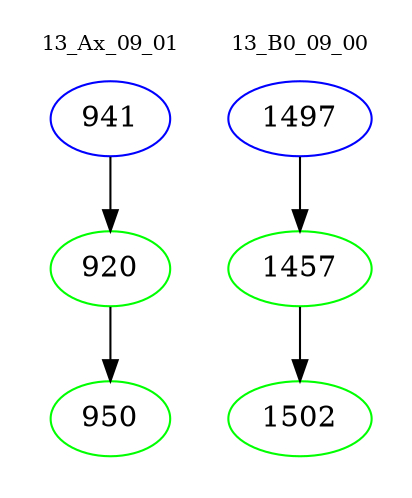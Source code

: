 digraph{
subgraph cluster_0 {
color = white
label = "13_Ax_09_01";
fontsize=10;
T0_941 [label="941", color="blue"]
T0_941 -> T0_920 [color="black"]
T0_920 [label="920", color="green"]
T0_920 -> T0_950 [color="black"]
T0_950 [label="950", color="green"]
}
subgraph cluster_1 {
color = white
label = "13_B0_09_00";
fontsize=10;
T1_1497 [label="1497", color="blue"]
T1_1497 -> T1_1457 [color="black"]
T1_1457 [label="1457", color="green"]
T1_1457 -> T1_1502 [color="black"]
T1_1502 [label="1502", color="green"]
}
}
